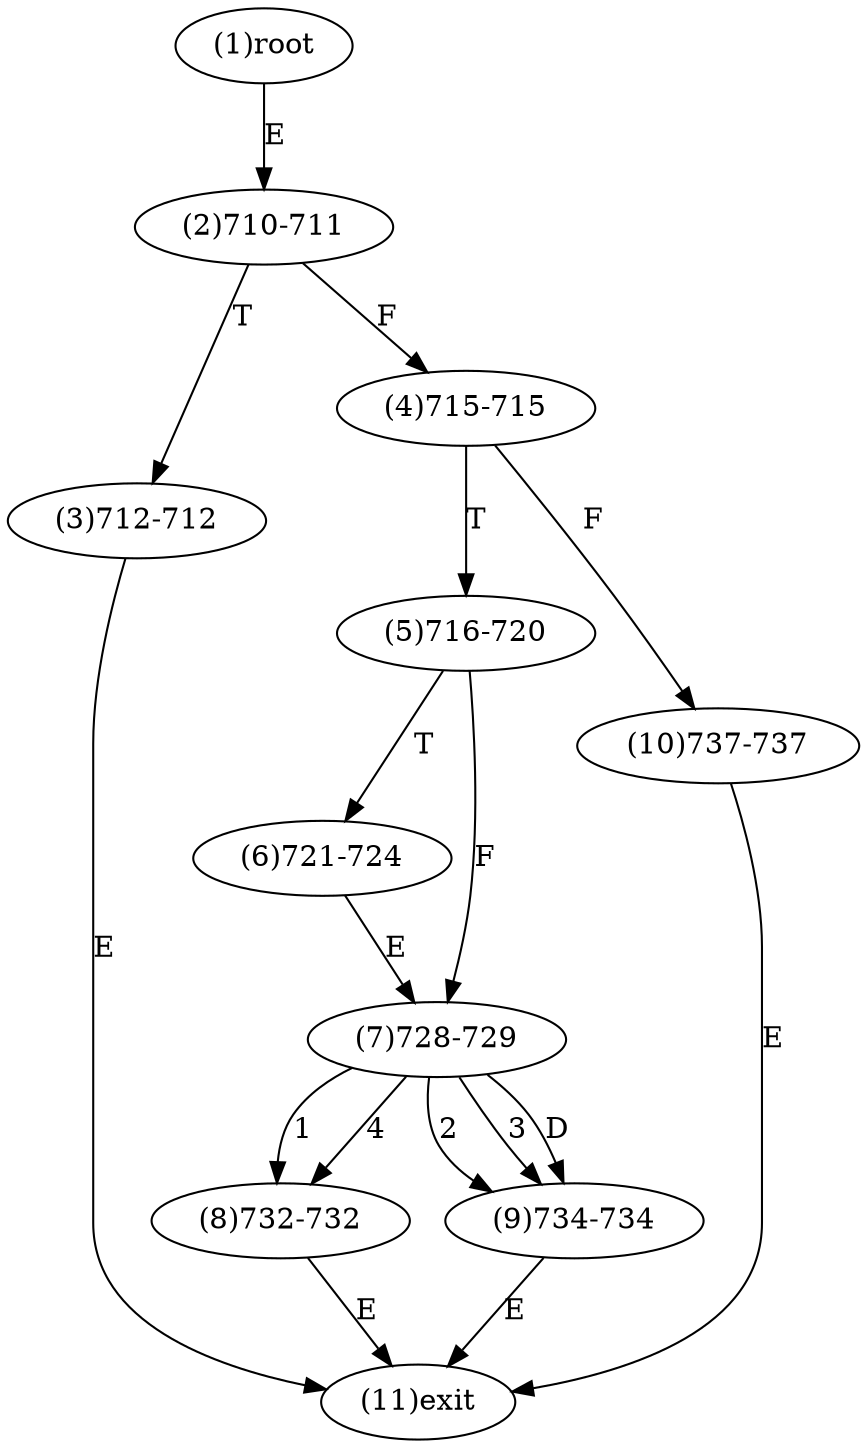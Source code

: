 digraph "" { 
1[ label="(1)root"];
2[ label="(2)710-711"];
3[ label="(3)712-712"];
4[ label="(4)715-715"];
5[ label="(5)716-720"];
6[ label="(6)721-724"];
7[ label="(7)728-729"];
8[ label="(8)732-732"];
9[ label="(9)734-734"];
10[ label="(10)737-737"];
11[ label="(11)exit"];
1->2[ label="E"];
2->4[ label="F"];
2->3[ label="T"];
3->11[ label="E"];
4->10[ label="F"];
4->5[ label="T"];
5->7[ label="F"];
5->6[ label="T"];
6->7[ label="E"];
7->8[ label="1"];
7->9[ label="2"];
7->9[ label="3"];
7->8[ label="4"];
7->9[ label="D"];
8->11[ label="E"];
9->11[ label="E"];
10->11[ label="E"];
}